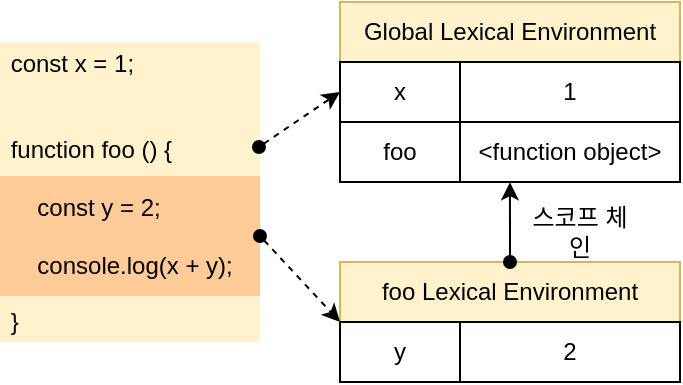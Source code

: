 <mxfile version="18.0.1" type="device"><diagram id="_OxLtACmcyToJHKFSKUJ" name="페이지-1"><mxGraphModel dx="540" dy="408" grid="1" gridSize="10" guides="1" tooltips="1" connect="1" arrows="1" fold="1" page="1" pageScale="1" pageWidth="827" pageHeight="1169" math="0" shadow="0"><root><mxCell id="0"/><mxCell id="1" parent="0"/><mxCell id="M75ORc6zOeH5TCdmPinS-1" value="&amp;nbsp;const x = 1;&lt;br&gt;&lt;br&gt;&lt;br&gt;&amp;nbsp;function foo () {&lt;br&gt;&lt;br&gt;&amp;nbsp; &amp;nbsp; &amp;nbsp;const y = 2;&lt;br&gt;&lt;br&gt;&amp;nbsp; &amp;nbsp; &amp;nbsp;console.log(x + y);&lt;br&gt;&lt;br&gt;&amp;nbsp;}" style="rounded=0;whiteSpace=wrap;html=1;align=left;fillColor=#fff2cc;strokeColor=none;" vertex="1" parent="1"><mxGeometry x="390" y="460" width="130" height="150" as="geometry"/></mxCell><mxCell id="M75ORc6zOeH5TCdmPinS-2" value="&lt;span style=&quot;&quot;&gt;&amp;nbsp; &amp;nbsp; &amp;nbsp;const y = 2;&lt;/span&gt;&lt;br style=&quot;&quot;&gt;&lt;br style=&quot;&quot;&gt;&lt;span style=&quot;&quot;&gt;&amp;nbsp; &amp;nbsp; &amp;nbsp;console.log(x + y);&lt;/span&gt;" style="rounded=0;whiteSpace=wrap;html=1;fillColor=#ffcc99;align=left;strokeColor=none;" vertex="1" parent="1"><mxGeometry x="390" y="527" width="130" height="60" as="geometry"/></mxCell><mxCell id="M75ORc6zOeH5TCdmPinS-4" value="Global Lexical Environment" style="rounded=0;whiteSpace=wrap;html=1;fillColor=#fff2cc;strokeColor=#d6b656;" vertex="1" parent="1"><mxGeometry x="560" y="440" width="170" height="30" as="geometry"/></mxCell><mxCell id="M75ORc6zOeH5TCdmPinS-5" value="x" style="rounded=0;whiteSpace=wrap;html=1;" vertex="1" parent="1"><mxGeometry x="560" y="470" width="60" height="30" as="geometry"/></mxCell><mxCell id="M75ORc6zOeH5TCdmPinS-6" value="1" style="rounded=0;whiteSpace=wrap;html=1;" vertex="1" parent="1"><mxGeometry x="620" y="470" width="110" height="30" as="geometry"/></mxCell><mxCell id="M75ORc6zOeH5TCdmPinS-7" value="foo" style="rounded=0;whiteSpace=wrap;html=1;" vertex="1" parent="1"><mxGeometry x="560" y="500" width="60" height="30" as="geometry"/></mxCell><mxCell id="M75ORc6zOeH5TCdmPinS-8" value="&amp;lt;function object&amp;gt;" style="rounded=0;whiteSpace=wrap;html=1;" vertex="1" parent="1"><mxGeometry x="620" y="500" width="110" height="30" as="geometry"/></mxCell><mxCell id="M75ORc6zOeH5TCdmPinS-10" value="foo Lexical Environment" style="rounded=0;whiteSpace=wrap;html=1;fillColor=#fff2cc;strokeColor=#d6b656;" vertex="1" parent="1"><mxGeometry x="560" y="570" width="170" height="30" as="geometry"/></mxCell><mxCell id="M75ORc6zOeH5TCdmPinS-11" value="y" style="rounded=0;whiteSpace=wrap;html=1;" vertex="1" parent="1"><mxGeometry x="560" y="600" width="60" height="30" as="geometry"/></mxCell><mxCell id="M75ORc6zOeH5TCdmPinS-12" value="2" style="rounded=0;whiteSpace=wrap;html=1;" vertex="1" parent="1"><mxGeometry x="620" y="600" width="110" height="30" as="geometry"/></mxCell><mxCell id="M75ORc6zOeH5TCdmPinS-15" value="" style="endArrow=classic;html=1;rounded=0;exitX=0.996;exitY=0.35;exitDx=0;exitDy=0;exitPerimeter=0;entryX=0;entryY=0.5;entryDx=0;entryDy=0;startArrow=oval;startFill=1;dashed=1;" edge="1" parent="1" source="M75ORc6zOeH5TCdmPinS-1" target="M75ORc6zOeH5TCdmPinS-5"><mxGeometry width="50" height="50" relative="1" as="geometry"><mxPoint x="550" y="570" as="sourcePoint"/><mxPoint x="600" y="520" as="targetPoint"/></mxGeometry></mxCell><mxCell id="M75ORc6zOeH5TCdmPinS-17" value="" style="endArrow=classic;html=1;rounded=0;exitX=1;exitY=0.5;exitDx=0;exitDy=0;entryX=0;entryY=0;entryDx=0;entryDy=0;startArrow=oval;startFill=1;dashed=1;" edge="1" parent="1" source="M75ORc6zOeH5TCdmPinS-2" target="M75ORc6zOeH5TCdmPinS-11"><mxGeometry width="50" height="50" relative="1" as="geometry"><mxPoint x="550" y="570" as="sourcePoint"/><mxPoint x="600" y="520" as="targetPoint"/></mxGeometry></mxCell><mxCell id="M75ORc6zOeH5TCdmPinS-19" value="" style="endArrow=classic;html=1;rounded=0;exitX=0.5;exitY=0;exitDx=0;exitDy=0;entryX=0.227;entryY=1.003;entryDx=0;entryDy=0;entryPerimeter=0;startArrow=oval;startFill=1;" edge="1" parent="1" source="M75ORc6zOeH5TCdmPinS-10" target="M75ORc6zOeH5TCdmPinS-8"><mxGeometry width="50" height="50" relative="1" as="geometry"><mxPoint x="550" y="570" as="sourcePoint"/><mxPoint x="600" y="520" as="targetPoint"/></mxGeometry></mxCell><mxCell id="M75ORc6zOeH5TCdmPinS-20" value="스코프 체인" style="text;html=1;strokeColor=none;fillColor=none;align=center;verticalAlign=middle;whiteSpace=wrap;rounded=0;" vertex="1" parent="1"><mxGeometry x="650" y="540" width="60" height="30" as="geometry"/></mxCell></root></mxGraphModel></diagram></mxfile>
